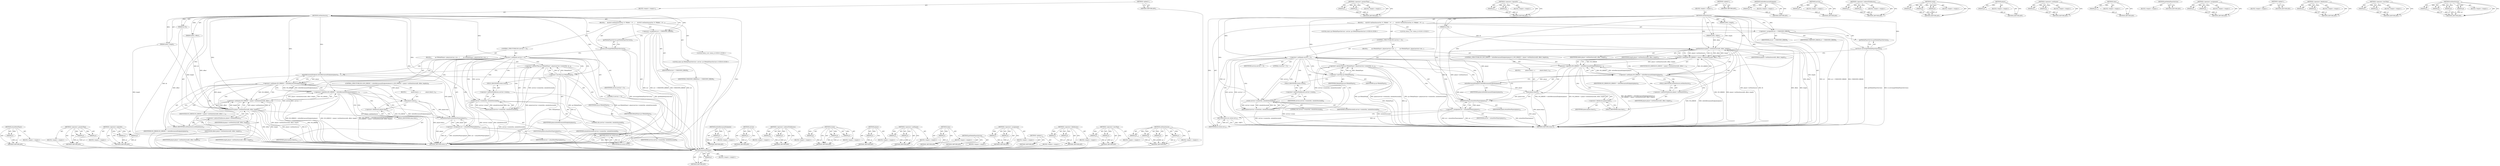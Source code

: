 digraph "setDataSource" {
vulnerable_152 [label=<(METHOD,attachNewPlayer)>];
vulnerable_153 [label=<(PARAM,p1)>];
vulnerable_154 [label=<(BLOCK,&lt;empty&gt;,&lt;empty&gt;)>];
vulnerable_155 [label=<(METHOD_RETURN,ANY)>];
vulnerable_102 [label=<(METHOD,&lt;operator&gt;.greaterThan)>];
vulnerable_103 [label=<(PARAM,p1)>];
vulnerable_104 [label=<(PARAM,p2)>];
vulnerable_105 [label=<(BLOCK,&lt;empty&gt;,&lt;empty&gt;)>];
vulnerable_106 [label=<(METHOD_RETURN,ANY)>];
vulnerable_127 [label=<(METHOD,&lt;operator&gt;.logicalOr)>];
vulnerable_128 [label=<(PARAM,p1)>];
vulnerable_129 [label=<(PARAM,p2)>];
vulnerable_130 [label=<(BLOCK,&lt;empty&gt;,&lt;empty&gt;)>];
vulnerable_131 [label=<(METHOD_RETURN,ANY)>];
vulnerable_6 [label=<(METHOD,&lt;global&gt;)<SUB>1</SUB>>];
vulnerable_7 [label=<(BLOCK,&lt;empty&gt;,&lt;empty&gt;)<SUB>1</SUB>>];
vulnerable_8 [label=<(METHOD,setDataSource)<SUB>1</SUB>>];
vulnerable_9 [label=<(PARAM,int fd)<SUB>1</SUB>>];
vulnerable_10 [label=<(PARAM,int64_t offset)<SUB>1</SUB>>];
vulnerable_11 [label=<(PARAM,int64_t length)<SUB>1</SUB>>];
vulnerable_12 [label=<(BLOCK,{
     ALOGV(&quot;setDataSource(%d, %&quot; PRId64 &quot;, %&quot;...,{
     ALOGV(&quot;setDataSource(%d, %&quot; PRId64 &quot;, %&quot;...)<SUB>3</SUB>>];
vulnerable_13 [label="<(LOCAL,status_t err: status_t)<SUB>5</SUB>>"];
vulnerable_14 [label=<(&lt;operator&gt;.assignment,err = UNKNOWN_ERROR)<SUB>5</SUB>>];
vulnerable_15 [label=<(IDENTIFIER,err,err = UNKNOWN_ERROR)<SUB>5</SUB>>];
vulnerable_16 [label=<(IDENTIFIER,UNKNOWN_ERROR,err = UNKNOWN_ERROR)<SUB>5</SUB>>];
vulnerable_17 [label="<(LOCAL,const sp&lt;IMediaPlayerService&gt; service: sp&lt;IMediaPlayerService&gt;)<SUB>6</SUB>>"];
vulnerable_18 [label=<(service,&amp; service(getMediaPlayerService()))<SUB>6</SUB>>];
vulnerable_19 [label=<(getMediaPlayerService,getMediaPlayerService())<SUB>6</SUB>>];
vulnerable_20 [label=<(CONTROL_STRUCTURE,IF,if (service != 0))<SUB>7</SUB>>];
vulnerable_21 [label=<(&lt;operator&gt;.notEquals,service != 0)<SUB>7</SUB>>];
vulnerable_22 [label=<(IDENTIFIER,service,service != 0)<SUB>7</SUB>>];
vulnerable_23 [label=<(LITERAL,0,service != 0)<SUB>7</SUB>>];
vulnerable_24 [label=<(BLOCK,{
         sp&lt;IMediaPlayer&gt; player(service-&gt;cre...,{
         sp&lt;IMediaPlayer&gt; player(service-&gt;cre...)<SUB>7</SUB>>];
vulnerable_25 [label=<(&lt;operator&gt;.greaterThan,sp&lt;IMediaPlayer&gt; player(service-&gt;create(this, m...)<SUB>8</SUB>>];
vulnerable_26 [label=<(&lt;operator&gt;.lessThan,sp&lt;IMediaPlayer)<SUB>8</SUB>>];
vulnerable_27 [label=<(IDENTIFIER,sp,sp&lt;IMediaPlayer)<SUB>8</SUB>>];
vulnerable_28 [label=<(IDENTIFIER,IMediaPlayer,sp&lt;IMediaPlayer)<SUB>8</SUB>>];
vulnerable_29 [label=<(player,player(service-&gt;create(this, mAudioSessionId)))<SUB>8</SUB>>];
vulnerable_30 [label=<(create,service-&gt;create(this, mAudioSessionId))<SUB>8</SUB>>];
vulnerable_31 [label=<(&lt;operator&gt;.indirectFieldAccess,service-&gt;create)<SUB>8</SUB>>];
vulnerable_32 [label=<(IDENTIFIER,service,service-&gt;create(this, mAudioSessionId))<SUB>8</SUB>>];
vulnerable_33 [label=<(FIELD_IDENTIFIER,create,create)<SUB>8</SUB>>];
vulnerable_34 [label=<(LITERAL,this,service-&gt;create(this, mAudioSessionId))<SUB>8</SUB>>];
vulnerable_35 [label=<(IDENTIFIER,mAudioSessionId,service-&gt;create(this, mAudioSessionId))<SUB>8</SUB>>];
vulnerable_36 [label=<(CONTROL_STRUCTURE,IF,if ((NO_ERROR != doSetRetransmitEndpoint(player)) ||
 (NO_ERROR != player-&gt;setDataSource(fd, offset, length))))<SUB>9</SUB>>];
vulnerable_37 [label=<(&lt;operator&gt;.logicalOr,(NO_ERROR != doSetRetransmitEndpoint(player)) |...)<SUB>9</SUB>>];
vulnerable_38 [label=<(&lt;operator&gt;.notEquals,NO_ERROR != doSetRetransmitEndpoint(player))<SUB>9</SUB>>];
vulnerable_39 [label=<(IDENTIFIER,NO_ERROR,NO_ERROR != doSetRetransmitEndpoint(player))<SUB>9</SUB>>];
vulnerable_40 [label=<(doSetRetransmitEndpoint,doSetRetransmitEndpoint(player))<SUB>9</SUB>>];
vulnerable_41 [label=<(IDENTIFIER,player,doSetRetransmitEndpoint(player))<SUB>9</SUB>>];
vulnerable_42 [label=<(&lt;operator&gt;.notEquals,NO_ERROR != player-&gt;setDataSource(fd, offset, l...)<SUB>10</SUB>>];
vulnerable_43 [label=<(IDENTIFIER,NO_ERROR,NO_ERROR != player-&gt;setDataSource(fd, offset, l...)<SUB>10</SUB>>];
vulnerable_44 [label=<(setDataSource,player-&gt;setDataSource(fd, offset, length))<SUB>10</SUB>>];
vulnerable_45 [label=<(&lt;operator&gt;.indirectFieldAccess,player-&gt;setDataSource)<SUB>10</SUB>>];
vulnerable_46 [label=<(IDENTIFIER,player,player-&gt;setDataSource(fd, offset, length))<SUB>10</SUB>>];
vulnerable_47 [label=<(FIELD_IDENTIFIER,setDataSource,setDataSource)<SUB>10</SUB>>];
vulnerable_48 [label=<(IDENTIFIER,fd,player-&gt;setDataSource(fd, offset, length))<SUB>10</SUB>>];
vulnerable_49 [label=<(IDENTIFIER,offset,player-&gt;setDataSource(fd, offset, length))<SUB>10</SUB>>];
vulnerable_50 [label=<(IDENTIFIER,length,player-&gt;setDataSource(fd, offset, length))<SUB>10</SUB>>];
vulnerable_51 [label=<(BLOCK,{
            player.clear();
 },{
            player.clear();
 })<SUB>10</SUB>>];
vulnerable_52 [label=<(clear,player.clear())<SUB>11</SUB>>];
vulnerable_53 [label=<(&lt;operator&gt;.fieldAccess,player.clear)<SUB>11</SUB>>];
vulnerable_54 [label=<(IDENTIFIER,player,player.clear())<SUB>11</SUB>>];
vulnerable_55 [label=<(FIELD_IDENTIFIER,clear,clear)<SUB>11</SUB>>];
vulnerable_56 [label=<(&lt;operator&gt;.assignment,err = attachNewPlayer(player))<SUB>13</SUB>>];
vulnerable_57 [label=<(IDENTIFIER,err,err = attachNewPlayer(player))<SUB>13</SUB>>];
vulnerable_58 [label=<(attachNewPlayer,attachNewPlayer(player))<SUB>13</SUB>>];
vulnerable_59 [label=<(IDENTIFIER,player,attachNewPlayer(player))<SUB>13</SUB>>];
vulnerable_60 [label=<(RETURN,return err;,return err;)<SUB>15</SUB>>];
vulnerable_61 [label=<(IDENTIFIER,err,return err;)<SUB>15</SUB>>];
vulnerable_62 [label=<(METHOD_RETURN,status_t)<SUB>1</SUB>>];
vulnerable_64 [label=<(METHOD_RETURN,ANY)<SUB>1</SUB>>];
vulnerable_132 [label=<(METHOD,doSetRetransmitEndpoint)>];
vulnerable_133 [label=<(PARAM,p1)>];
vulnerable_134 [label=<(BLOCK,&lt;empty&gt;,&lt;empty&gt;)>];
vulnerable_135 [label=<(METHOD_RETURN,ANY)>];
vulnerable_90 [label=<(METHOD,service)>];
vulnerable_91 [label=<(PARAM,p1)>];
vulnerable_92 [label=<(BLOCK,&lt;empty&gt;,&lt;empty&gt;)>];
vulnerable_93 [label=<(METHOD_RETURN,ANY)>];
vulnerable_122 [label=<(METHOD,&lt;operator&gt;.indirectFieldAccess)>];
vulnerable_123 [label=<(PARAM,p1)>];
vulnerable_124 [label=<(PARAM,p2)>];
vulnerable_125 [label=<(BLOCK,&lt;empty&gt;,&lt;empty&gt;)>];
vulnerable_126 [label=<(METHOD_RETURN,ANY)>];
vulnerable_116 [label=<(METHOD,create)>];
vulnerable_117 [label=<(PARAM,p1)>];
vulnerable_118 [label=<(PARAM,p2)>];
vulnerable_119 [label=<(PARAM,p3)>];
vulnerable_120 [label=<(BLOCK,&lt;empty&gt;,&lt;empty&gt;)>];
vulnerable_121 [label=<(METHOD_RETURN,ANY)>];
vulnerable_112 [label=<(METHOD,player)>];
vulnerable_113 [label=<(PARAM,p1)>];
vulnerable_114 [label=<(BLOCK,&lt;empty&gt;,&lt;empty&gt;)>];
vulnerable_115 [label=<(METHOD_RETURN,ANY)>];
vulnerable_97 [label=<(METHOD,&lt;operator&gt;.notEquals)>];
vulnerable_98 [label=<(PARAM,p1)>];
vulnerable_99 [label=<(PARAM,p2)>];
vulnerable_100 [label=<(BLOCK,&lt;empty&gt;,&lt;empty&gt;)>];
vulnerable_101 [label=<(METHOD_RETURN,ANY)>];
vulnerable_143 [label=<(METHOD,clear)>];
vulnerable_144 [label=<(PARAM,p1)>];
vulnerable_145 [label=<(BLOCK,&lt;empty&gt;,&lt;empty&gt;)>];
vulnerable_146 [label=<(METHOD_RETURN,ANY)>];
vulnerable_94 [label=<(METHOD,getMediaPlayerService)>];
vulnerable_95 [label=<(BLOCK,&lt;empty&gt;,&lt;empty&gt;)>];
vulnerable_96 [label=<(METHOD_RETURN,ANY)>];
vulnerable_85 [label=<(METHOD,&lt;operator&gt;.assignment)>];
vulnerable_86 [label=<(PARAM,p1)>];
vulnerable_87 [label=<(PARAM,p2)>];
vulnerable_88 [label=<(BLOCK,&lt;empty&gt;,&lt;empty&gt;)>];
vulnerable_89 [label=<(METHOD_RETURN,ANY)>];
vulnerable_79 [label=<(METHOD,&lt;global&gt;)<SUB>1</SUB>>];
vulnerable_80 [label=<(BLOCK,&lt;empty&gt;,&lt;empty&gt;)>];
vulnerable_81 [label=<(METHOD_RETURN,ANY)>];
vulnerable_147 [label=<(METHOD,&lt;operator&gt;.fieldAccess)>];
vulnerable_148 [label=<(PARAM,p1)>];
vulnerable_149 [label=<(PARAM,p2)>];
vulnerable_150 [label=<(BLOCK,&lt;empty&gt;,&lt;empty&gt;)>];
vulnerable_151 [label=<(METHOD_RETURN,ANY)>];
vulnerable_107 [label=<(METHOD,&lt;operator&gt;.lessThan)>];
vulnerable_108 [label=<(PARAM,p1)>];
vulnerable_109 [label=<(PARAM,p2)>];
vulnerable_110 [label=<(BLOCK,&lt;empty&gt;,&lt;empty&gt;)>];
vulnerable_111 [label=<(METHOD_RETURN,ANY)>];
vulnerable_136 [label=<(METHOD,setDataSource)>];
vulnerable_137 [label=<(PARAM,p1)>];
vulnerable_138 [label=<(PARAM,p2)>];
vulnerable_139 [label=<(PARAM,p3)>];
vulnerable_140 [label=<(PARAM,p4)>];
vulnerable_141 [label=<(BLOCK,&lt;empty&gt;,&lt;empty&gt;)>];
vulnerable_142 [label=<(METHOD_RETURN,ANY)>];
fixed_152 [label=<(METHOD,attachNewPlayer)>];
fixed_153 [label=<(PARAM,p1)>];
fixed_154 [label=<(BLOCK,&lt;empty&gt;,&lt;empty&gt;)>];
fixed_155 [label=<(METHOD_RETURN,ANY)>];
fixed_102 [label=<(METHOD,&lt;operator&gt;.greaterThan)>];
fixed_103 [label=<(PARAM,p1)>];
fixed_104 [label=<(PARAM,p2)>];
fixed_105 [label=<(BLOCK,&lt;empty&gt;,&lt;empty&gt;)>];
fixed_106 [label=<(METHOD_RETURN,ANY)>];
fixed_127 [label=<(METHOD,&lt;operator&gt;.logicalOr)>];
fixed_128 [label=<(PARAM,p1)>];
fixed_129 [label=<(PARAM,p2)>];
fixed_130 [label=<(BLOCK,&lt;empty&gt;,&lt;empty&gt;)>];
fixed_131 [label=<(METHOD_RETURN,ANY)>];
fixed_6 [label=<(METHOD,&lt;global&gt;)<SUB>1</SUB>>];
fixed_7 [label=<(BLOCK,&lt;empty&gt;,&lt;empty&gt;)<SUB>1</SUB>>];
fixed_8 [label=<(METHOD,setDataSource)<SUB>1</SUB>>];
fixed_9 [label=<(PARAM,int fd)<SUB>1</SUB>>];
fixed_10 [label=<(PARAM,int64_t offset)<SUB>1</SUB>>];
fixed_11 [label=<(PARAM,int64_t length)<SUB>1</SUB>>];
fixed_12 [label=<(BLOCK,{
     ALOGV(&quot;setDataSource(%d, %&quot; PRId64 &quot;, %&quot;...,{
     ALOGV(&quot;setDataSource(%d, %&quot; PRId64 &quot;, %&quot;...)<SUB>3</SUB>>];
fixed_13 [label="<(LOCAL,status_t err: status_t)<SUB>5</SUB>>"];
fixed_14 [label=<(&lt;operator&gt;.assignment,err = UNKNOWN_ERROR)<SUB>5</SUB>>];
fixed_15 [label=<(IDENTIFIER,err,err = UNKNOWN_ERROR)<SUB>5</SUB>>];
fixed_16 [label=<(IDENTIFIER,UNKNOWN_ERROR,err = UNKNOWN_ERROR)<SUB>5</SUB>>];
fixed_17 [label="<(LOCAL,const sp&lt;IMediaPlayerService&gt; service: sp&lt;IMediaPlayerService&gt;)<SUB>6</SUB>>"];
fixed_18 [label=<(service,service(getMediaPlayerService()))<SUB>6</SUB>>];
fixed_19 [label=<(getMediaPlayerService,getMediaPlayerService())<SUB>6</SUB>>];
fixed_20 [label=<(CONTROL_STRUCTURE,IF,if (service != 0))<SUB>7</SUB>>];
fixed_21 [label=<(&lt;operator&gt;.notEquals,service != 0)<SUB>7</SUB>>];
fixed_22 [label=<(IDENTIFIER,service,service != 0)<SUB>7</SUB>>];
fixed_23 [label=<(LITERAL,0,service != 0)<SUB>7</SUB>>];
fixed_24 [label=<(BLOCK,{
         sp&lt;IMediaPlayer&gt; player(service-&gt;cre...,{
         sp&lt;IMediaPlayer&gt; player(service-&gt;cre...)<SUB>7</SUB>>];
fixed_25 [label=<(&lt;operator&gt;.greaterThan,sp&lt;IMediaPlayer&gt; player(service-&gt;create(this, m...)<SUB>8</SUB>>];
fixed_26 [label=<(&lt;operator&gt;.lessThan,sp&lt;IMediaPlayer)<SUB>8</SUB>>];
fixed_27 [label=<(IDENTIFIER,sp,sp&lt;IMediaPlayer)<SUB>8</SUB>>];
fixed_28 [label=<(IDENTIFIER,IMediaPlayer,sp&lt;IMediaPlayer)<SUB>8</SUB>>];
fixed_29 [label=<(player,player(service-&gt;create(this, mAudioSessionId)))<SUB>8</SUB>>];
fixed_30 [label=<(create,service-&gt;create(this, mAudioSessionId))<SUB>8</SUB>>];
fixed_31 [label=<(&lt;operator&gt;.indirectFieldAccess,service-&gt;create)<SUB>8</SUB>>];
fixed_32 [label=<(IDENTIFIER,service,service-&gt;create(this, mAudioSessionId))<SUB>8</SUB>>];
fixed_33 [label=<(FIELD_IDENTIFIER,create,create)<SUB>8</SUB>>];
fixed_34 [label=<(LITERAL,this,service-&gt;create(this, mAudioSessionId))<SUB>8</SUB>>];
fixed_35 [label=<(IDENTIFIER,mAudioSessionId,service-&gt;create(this, mAudioSessionId))<SUB>8</SUB>>];
fixed_36 [label=<(CONTROL_STRUCTURE,IF,if ((NO_ERROR != doSetRetransmitEndpoint(player)) ||
 (NO_ERROR != player-&gt;setDataSource(fd, offset, length))))<SUB>9</SUB>>];
fixed_37 [label=<(&lt;operator&gt;.logicalOr,(NO_ERROR != doSetRetransmitEndpoint(player)) |...)<SUB>9</SUB>>];
fixed_38 [label=<(&lt;operator&gt;.notEquals,NO_ERROR != doSetRetransmitEndpoint(player))<SUB>9</SUB>>];
fixed_39 [label=<(IDENTIFIER,NO_ERROR,NO_ERROR != doSetRetransmitEndpoint(player))<SUB>9</SUB>>];
fixed_40 [label=<(doSetRetransmitEndpoint,doSetRetransmitEndpoint(player))<SUB>9</SUB>>];
fixed_41 [label=<(IDENTIFIER,player,doSetRetransmitEndpoint(player))<SUB>9</SUB>>];
fixed_42 [label=<(&lt;operator&gt;.notEquals,NO_ERROR != player-&gt;setDataSource(fd, offset, l...)<SUB>10</SUB>>];
fixed_43 [label=<(IDENTIFIER,NO_ERROR,NO_ERROR != player-&gt;setDataSource(fd, offset, l...)<SUB>10</SUB>>];
fixed_44 [label=<(setDataSource,player-&gt;setDataSource(fd, offset, length))<SUB>10</SUB>>];
fixed_45 [label=<(&lt;operator&gt;.indirectFieldAccess,player-&gt;setDataSource)<SUB>10</SUB>>];
fixed_46 [label=<(IDENTIFIER,player,player-&gt;setDataSource(fd, offset, length))<SUB>10</SUB>>];
fixed_47 [label=<(FIELD_IDENTIFIER,setDataSource,setDataSource)<SUB>10</SUB>>];
fixed_48 [label=<(IDENTIFIER,fd,player-&gt;setDataSource(fd, offset, length))<SUB>10</SUB>>];
fixed_49 [label=<(IDENTIFIER,offset,player-&gt;setDataSource(fd, offset, length))<SUB>10</SUB>>];
fixed_50 [label=<(IDENTIFIER,length,player-&gt;setDataSource(fd, offset, length))<SUB>10</SUB>>];
fixed_51 [label=<(BLOCK,{
            player.clear();
 },{
            player.clear();
 })<SUB>10</SUB>>];
fixed_52 [label=<(clear,player.clear())<SUB>11</SUB>>];
fixed_53 [label=<(&lt;operator&gt;.fieldAccess,player.clear)<SUB>11</SUB>>];
fixed_54 [label=<(IDENTIFIER,player,player.clear())<SUB>11</SUB>>];
fixed_55 [label=<(FIELD_IDENTIFIER,clear,clear)<SUB>11</SUB>>];
fixed_56 [label=<(&lt;operator&gt;.assignment,err = attachNewPlayer(player))<SUB>13</SUB>>];
fixed_57 [label=<(IDENTIFIER,err,err = attachNewPlayer(player))<SUB>13</SUB>>];
fixed_58 [label=<(attachNewPlayer,attachNewPlayer(player))<SUB>13</SUB>>];
fixed_59 [label=<(IDENTIFIER,player,attachNewPlayer(player))<SUB>13</SUB>>];
fixed_60 [label=<(RETURN,return err;,return err;)<SUB>15</SUB>>];
fixed_61 [label=<(IDENTIFIER,err,return err;)<SUB>15</SUB>>];
fixed_62 [label=<(METHOD_RETURN,status_t)<SUB>1</SUB>>];
fixed_64 [label=<(METHOD_RETURN,ANY)<SUB>1</SUB>>];
fixed_132 [label=<(METHOD,doSetRetransmitEndpoint)>];
fixed_133 [label=<(PARAM,p1)>];
fixed_134 [label=<(BLOCK,&lt;empty&gt;,&lt;empty&gt;)>];
fixed_135 [label=<(METHOD_RETURN,ANY)>];
fixed_90 [label=<(METHOD,service)>];
fixed_91 [label=<(PARAM,p1)>];
fixed_92 [label=<(BLOCK,&lt;empty&gt;,&lt;empty&gt;)>];
fixed_93 [label=<(METHOD_RETURN,ANY)>];
fixed_122 [label=<(METHOD,&lt;operator&gt;.indirectFieldAccess)>];
fixed_123 [label=<(PARAM,p1)>];
fixed_124 [label=<(PARAM,p2)>];
fixed_125 [label=<(BLOCK,&lt;empty&gt;,&lt;empty&gt;)>];
fixed_126 [label=<(METHOD_RETURN,ANY)>];
fixed_116 [label=<(METHOD,create)>];
fixed_117 [label=<(PARAM,p1)>];
fixed_118 [label=<(PARAM,p2)>];
fixed_119 [label=<(PARAM,p3)>];
fixed_120 [label=<(BLOCK,&lt;empty&gt;,&lt;empty&gt;)>];
fixed_121 [label=<(METHOD_RETURN,ANY)>];
fixed_112 [label=<(METHOD,player)>];
fixed_113 [label=<(PARAM,p1)>];
fixed_114 [label=<(BLOCK,&lt;empty&gt;,&lt;empty&gt;)>];
fixed_115 [label=<(METHOD_RETURN,ANY)>];
fixed_97 [label=<(METHOD,&lt;operator&gt;.notEquals)>];
fixed_98 [label=<(PARAM,p1)>];
fixed_99 [label=<(PARAM,p2)>];
fixed_100 [label=<(BLOCK,&lt;empty&gt;,&lt;empty&gt;)>];
fixed_101 [label=<(METHOD_RETURN,ANY)>];
fixed_143 [label=<(METHOD,clear)>];
fixed_144 [label=<(PARAM,p1)>];
fixed_145 [label=<(BLOCK,&lt;empty&gt;,&lt;empty&gt;)>];
fixed_146 [label=<(METHOD_RETURN,ANY)>];
fixed_94 [label=<(METHOD,getMediaPlayerService)>];
fixed_95 [label=<(BLOCK,&lt;empty&gt;,&lt;empty&gt;)>];
fixed_96 [label=<(METHOD_RETURN,ANY)>];
fixed_85 [label=<(METHOD,&lt;operator&gt;.assignment)>];
fixed_86 [label=<(PARAM,p1)>];
fixed_87 [label=<(PARAM,p2)>];
fixed_88 [label=<(BLOCK,&lt;empty&gt;,&lt;empty&gt;)>];
fixed_89 [label=<(METHOD_RETURN,ANY)>];
fixed_79 [label=<(METHOD,&lt;global&gt;)<SUB>1</SUB>>];
fixed_80 [label=<(BLOCK,&lt;empty&gt;,&lt;empty&gt;)>];
fixed_81 [label=<(METHOD_RETURN,ANY)>];
fixed_147 [label=<(METHOD,&lt;operator&gt;.fieldAccess)>];
fixed_148 [label=<(PARAM,p1)>];
fixed_149 [label=<(PARAM,p2)>];
fixed_150 [label=<(BLOCK,&lt;empty&gt;,&lt;empty&gt;)>];
fixed_151 [label=<(METHOD_RETURN,ANY)>];
fixed_107 [label=<(METHOD,&lt;operator&gt;.lessThan)>];
fixed_108 [label=<(PARAM,p1)>];
fixed_109 [label=<(PARAM,p2)>];
fixed_110 [label=<(BLOCK,&lt;empty&gt;,&lt;empty&gt;)>];
fixed_111 [label=<(METHOD_RETURN,ANY)>];
fixed_136 [label=<(METHOD,setDataSource)>];
fixed_137 [label=<(PARAM,p1)>];
fixed_138 [label=<(PARAM,p2)>];
fixed_139 [label=<(PARAM,p3)>];
fixed_140 [label=<(PARAM,p4)>];
fixed_141 [label=<(BLOCK,&lt;empty&gt;,&lt;empty&gt;)>];
fixed_142 [label=<(METHOD_RETURN,ANY)>];
vulnerable_152 -> vulnerable_153  [key=0, label="AST: "];
vulnerable_152 -> vulnerable_153  [key=1, label="DDG: "];
vulnerable_152 -> vulnerable_154  [key=0, label="AST: "];
vulnerable_152 -> vulnerable_155  [key=0, label="AST: "];
vulnerable_152 -> vulnerable_155  [key=1, label="CFG: "];
vulnerable_153 -> vulnerable_155  [key=0, label="DDG: p1"];
vulnerable_102 -> vulnerable_103  [key=0, label="AST: "];
vulnerable_102 -> vulnerable_103  [key=1, label="DDG: "];
vulnerable_102 -> vulnerable_105  [key=0, label="AST: "];
vulnerable_102 -> vulnerable_104  [key=0, label="AST: "];
vulnerable_102 -> vulnerable_104  [key=1, label="DDG: "];
vulnerable_102 -> vulnerable_106  [key=0, label="AST: "];
vulnerable_102 -> vulnerable_106  [key=1, label="CFG: "];
vulnerable_103 -> vulnerable_106  [key=0, label="DDG: p1"];
vulnerable_104 -> vulnerable_106  [key=0, label="DDG: p2"];
vulnerable_127 -> vulnerable_128  [key=0, label="AST: "];
vulnerable_127 -> vulnerable_128  [key=1, label="DDG: "];
vulnerable_127 -> vulnerable_130  [key=0, label="AST: "];
vulnerable_127 -> vulnerable_129  [key=0, label="AST: "];
vulnerable_127 -> vulnerable_129  [key=1, label="DDG: "];
vulnerable_127 -> vulnerable_131  [key=0, label="AST: "];
vulnerable_127 -> vulnerable_131  [key=1, label="CFG: "];
vulnerable_128 -> vulnerable_131  [key=0, label="DDG: p1"];
vulnerable_129 -> vulnerable_131  [key=0, label="DDG: p2"];
vulnerable_6 -> vulnerable_7  [key=0, label="AST: "];
vulnerable_6 -> vulnerable_64  [key=0, label="AST: "];
vulnerable_6 -> vulnerable_64  [key=1, label="CFG: "];
vulnerable_7 -> vulnerable_8  [key=0, label="AST: "];
vulnerable_8 -> vulnerable_9  [key=0, label="AST: "];
vulnerable_8 -> vulnerable_9  [key=1, label="DDG: "];
vulnerable_8 -> vulnerable_10  [key=0, label="AST: "];
vulnerable_8 -> vulnerable_10  [key=1, label="DDG: "];
vulnerable_8 -> vulnerable_11  [key=0, label="AST: "];
vulnerable_8 -> vulnerable_11  [key=1, label="DDG: "];
vulnerable_8 -> vulnerable_12  [key=0, label="AST: "];
vulnerable_8 -> vulnerable_62  [key=0, label="AST: "];
vulnerable_8 -> vulnerable_14  [key=0, label="CFG: "];
vulnerable_8 -> vulnerable_14  [key=1, label="DDG: "];
vulnerable_8 -> vulnerable_18  [key=0, label="DDG: "];
vulnerable_8 -> vulnerable_61  [key=0, label="DDG: "];
vulnerable_8 -> vulnerable_21  [key=0, label="DDG: "];
vulnerable_8 -> vulnerable_26  [key=0, label="DDG: "];
vulnerable_8 -> vulnerable_58  [key=0, label="DDG: "];
vulnerable_8 -> vulnerable_30  [key=0, label="DDG: "];
vulnerable_8 -> vulnerable_38  [key=0, label="DDG: "];
vulnerable_8 -> vulnerable_42  [key=0, label="DDG: "];
vulnerable_8 -> vulnerable_40  [key=0, label="DDG: "];
vulnerable_8 -> vulnerable_44  [key=0, label="DDG: "];
vulnerable_9 -> vulnerable_62  [key=0, label="DDG: fd"];
vulnerable_9 -> vulnerable_44  [key=0, label="DDG: fd"];
vulnerable_10 -> vulnerable_62  [key=0, label="DDG: offset"];
vulnerable_10 -> vulnerable_44  [key=0, label="DDG: offset"];
vulnerable_11 -> vulnerable_62  [key=0, label="DDG: length"];
vulnerable_11 -> vulnerable_44  [key=0, label="DDG: length"];
vulnerable_12 -> vulnerable_13  [key=0, label="AST: "];
vulnerable_12 -> vulnerable_14  [key=0, label="AST: "];
vulnerable_12 -> vulnerable_17  [key=0, label="AST: "];
vulnerable_12 -> vulnerable_18  [key=0, label="AST: "];
vulnerable_12 -> vulnerable_20  [key=0, label="AST: "];
vulnerable_12 -> vulnerable_60  [key=0, label="AST: "];
vulnerable_14 -> vulnerable_15  [key=0, label="AST: "];
vulnerable_14 -> vulnerable_16  [key=0, label="AST: "];
vulnerable_14 -> vulnerable_19  [key=0, label="CFG: "];
vulnerable_14 -> vulnerable_62  [key=0, label="DDG: err"];
vulnerable_14 -> vulnerable_62  [key=1, label="DDG: err = UNKNOWN_ERROR"];
vulnerable_14 -> vulnerable_62  [key=2, label="DDG: UNKNOWN_ERROR"];
vulnerable_14 -> vulnerable_61  [key=0, label="DDG: err"];
vulnerable_18 -> vulnerable_19  [key=0, label="AST: "];
vulnerable_18 -> vulnerable_21  [key=0, label="CFG: "];
vulnerable_18 -> vulnerable_62  [key=0, label="DDG: getMediaPlayerService()"];
vulnerable_18 -> vulnerable_62  [key=1, label="DDG: &amp; service(getMediaPlayerService())"];
vulnerable_19 -> vulnerable_18  [key=0, label="CFG: "];
vulnerable_20 -> vulnerable_21  [key=0, label="AST: "];
vulnerable_20 -> vulnerable_24  [key=0, label="AST: "];
vulnerable_21 -> vulnerable_22  [key=0, label="AST: "];
vulnerable_21 -> vulnerable_23  [key=0, label="AST: "];
vulnerable_21 -> vulnerable_26  [key=0, label="CFG: "];
vulnerable_21 -> vulnerable_26  [key=1, label="CDG: "];
vulnerable_21 -> vulnerable_60  [key=0, label="CFG: "];
vulnerable_21 -> vulnerable_62  [key=0, label="DDG: service"];
vulnerable_21 -> vulnerable_62  [key=1, label="DDG: service != 0"];
vulnerable_21 -> vulnerable_30  [key=0, label="DDG: service"];
vulnerable_21 -> vulnerable_30  [key=1, label="CDG: "];
vulnerable_21 -> vulnerable_58  [key=0, label="CDG: "];
vulnerable_21 -> vulnerable_33  [key=0, label="CDG: "];
vulnerable_21 -> vulnerable_37  [key=0, label="CDG: "];
vulnerable_21 -> vulnerable_38  [key=0, label="CDG: "];
vulnerable_21 -> vulnerable_25  [key=0, label="CDG: "];
vulnerable_21 -> vulnerable_56  [key=0, label="CDG: "];
vulnerable_21 -> vulnerable_40  [key=0, label="CDG: "];
vulnerable_21 -> vulnerable_29  [key=0, label="CDG: "];
vulnerable_21 -> vulnerable_31  [key=0, label="CDG: "];
vulnerable_24 -> vulnerable_25  [key=0, label="AST: "];
vulnerable_24 -> vulnerable_36  [key=0, label="AST: "];
vulnerable_24 -> vulnerable_56  [key=0, label="AST: "];
vulnerable_25 -> vulnerable_26  [key=0, label="AST: "];
vulnerable_25 -> vulnerable_29  [key=0, label="AST: "];
vulnerable_25 -> vulnerable_40  [key=0, label="CFG: "];
vulnerable_25 -> vulnerable_62  [key=0, label="DDG: sp&lt;IMediaPlayer"];
vulnerable_25 -> vulnerable_62  [key=1, label="DDG: player(service-&gt;create(this, mAudioSessionId))"];
vulnerable_25 -> vulnerable_62  [key=2, label="DDG: sp&lt;IMediaPlayer&gt; player(service-&gt;create(this, mAudioSessionId))"];
vulnerable_26 -> vulnerable_27  [key=0, label="AST: "];
vulnerable_26 -> vulnerable_28  [key=0, label="AST: "];
vulnerable_26 -> vulnerable_33  [key=0, label="CFG: "];
vulnerable_26 -> vulnerable_62  [key=0, label="DDG: IMediaPlayer"];
vulnerable_26 -> vulnerable_62  [key=1, label="DDG: sp"];
vulnerable_26 -> vulnerable_25  [key=0, label="DDG: sp"];
vulnerable_26 -> vulnerable_25  [key=1, label="DDG: IMediaPlayer"];
vulnerable_29 -> vulnerable_30  [key=0, label="AST: "];
vulnerable_29 -> vulnerable_25  [key=0, label="CFG: "];
vulnerable_29 -> vulnerable_25  [key=1, label="DDG: service-&gt;create(this, mAudioSessionId)"];
vulnerable_29 -> vulnerable_62  [key=0, label="DDG: service-&gt;create(this, mAudioSessionId)"];
vulnerable_30 -> vulnerable_31  [key=0, label="AST: "];
vulnerable_30 -> vulnerable_34  [key=0, label="AST: "];
vulnerable_30 -> vulnerable_35  [key=0, label="AST: "];
vulnerable_30 -> vulnerable_29  [key=0, label="CFG: "];
vulnerable_30 -> vulnerable_29  [key=1, label="DDG: service-&gt;create"];
vulnerable_30 -> vulnerable_29  [key=2, label="DDG: this"];
vulnerable_30 -> vulnerable_29  [key=3, label="DDG: mAudioSessionId"];
vulnerable_30 -> vulnerable_62  [key=0, label="DDG: service-&gt;create"];
vulnerable_30 -> vulnerable_62  [key=1, label="DDG: mAudioSessionId"];
vulnerable_31 -> vulnerable_32  [key=0, label="AST: "];
vulnerable_31 -> vulnerable_33  [key=0, label="AST: "];
vulnerable_31 -> vulnerable_30  [key=0, label="CFG: "];
vulnerable_33 -> vulnerable_31  [key=0, label="CFG: "];
vulnerable_36 -> vulnerable_37  [key=0, label="AST: "];
vulnerable_36 -> vulnerable_51  [key=0, label="AST: "];
vulnerable_37 -> vulnerable_38  [key=0, label="AST: "];
vulnerable_37 -> vulnerable_42  [key=0, label="AST: "];
vulnerable_37 -> vulnerable_55  [key=0, label="CFG: "];
vulnerable_37 -> vulnerable_55  [key=1, label="CDG: "];
vulnerable_37 -> vulnerable_58  [key=0, label="CFG: "];
vulnerable_37 -> vulnerable_62  [key=0, label="DDG: NO_ERROR != doSetRetransmitEndpoint(player)"];
vulnerable_37 -> vulnerable_62  [key=1, label="DDG: NO_ERROR != player-&gt;setDataSource(fd, offset, length)"];
vulnerable_37 -> vulnerable_62  [key=2, label="DDG: (NO_ERROR != doSetRetransmitEndpoint(player)) ||
 (NO_ERROR != player-&gt;setDataSource(fd, offset, length))"];
vulnerable_37 -> vulnerable_52  [key=0, label="CDG: "];
vulnerable_37 -> vulnerable_53  [key=0, label="CDG: "];
vulnerable_38 -> vulnerable_39  [key=0, label="AST: "];
vulnerable_38 -> vulnerable_40  [key=0, label="AST: "];
vulnerable_38 -> vulnerable_37  [key=0, label="CFG: "];
vulnerable_38 -> vulnerable_37  [key=1, label="DDG: NO_ERROR"];
vulnerable_38 -> vulnerable_37  [key=2, label="DDG: doSetRetransmitEndpoint(player)"];
vulnerable_38 -> vulnerable_47  [key=0, label="CFG: "];
vulnerable_38 -> vulnerable_47  [key=1, label="CDG: "];
vulnerable_38 -> vulnerable_62  [key=0, label="DDG: NO_ERROR"];
vulnerable_38 -> vulnerable_62  [key=1, label="DDG: doSetRetransmitEndpoint(player)"];
vulnerable_38 -> vulnerable_42  [key=0, label="DDG: NO_ERROR"];
vulnerable_38 -> vulnerable_42  [key=1, label="CDG: "];
vulnerable_38 -> vulnerable_45  [key=0, label="CDG: "];
vulnerable_38 -> vulnerable_44  [key=0, label="CDG: "];
vulnerable_40 -> vulnerable_41  [key=0, label="AST: "];
vulnerable_40 -> vulnerable_38  [key=0, label="CFG: "];
vulnerable_40 -> vulnerable_38  [key=1, label="DDG: player"];
vulnerable_40 -> vulnerable_58  [key=0, label="DDG: player"];
vulnerable_40 -> vulnerable_52  [key=0, label="DDG: player"];
vulnerable_40 -> vulnerable_44  [key=0, label="DDG: player"];
vulnerable_42 -> vulnerable_43  [key=0, label="AST: "];
vulnerable_42 -> vulnerable_44  [key=0, label="AST: "];
vulnerable_42 -> vulnerable_37  [key=0, label="CFG: "];
vulnerable_42 -> vulnerable_37  [key=1, label="DDG: NO_ERROR"];
vulnerable_42 -> vulnerable_37  [key=2, label="DDG: player-&gt;setDataSource(fd, offset, length)"];
vulnerable_42 -> vulnerable_62  [key=0, label="DDG: NO_ERROR"];
vulnerable_42 -> vulnerable_62  [key=1, label="DDG: player-&gt;setDataSource(fd, offset, length)"];
vulnerable_44 -> vulnerable_45  [key=0, label="AST: "];
vulnerable_44 -> vulnerable_48  [key=0, label="AST: "];
vulnerable_44 -> vulnerable_49  [key=0, label="AST: "];
vulnerable_44 -> vulnerable_50  [key=0, label="AST: "];
vulnerable_44 -> vulnerable_42  [key=0, label="CFG: "];
vulnerable_44 -> vulnerable_42  [key=1, label="DDG: player-&gt;setDataSource"];
vulnerable_44 -> vulnerable_42  [key=2, label="DDG: fd"];
vulnerable_44 -> vulnerable_42  [key=3, label="DDG: offset"];
vulnerable_44 -> vulnerable_42  [key=4, label="DDG: length"];
vulnerable_44 -> vulnerable_62  [key=0, label="DDG: player-&gt;setDataSource"];
vulnerable_44 -> vulnerable_62  [key=1, label="DDG: fd"];
vulnerable_44 -> vulnerable_62  [key=2, label="DDG: offset"];
vulnerable_44 -> vulnerable_62  [key=3, label="DDG: length"];
vulnerable_44 -> vulnerable_58  [key=0, label="DDG: player-&gt;setDataSource"];
vulnerable_45 -> vulnerable_46  [key=0, label="AST: "];
vulnerable_45 -> vulnerable_47  [key=0, label="AST: "];
vulnerable_45 -> vulnerable_44  [key=0, label="CFG: "];
vulnerable_47 -> vulnerable_45  [key=0, label="CFG: "];
vulnerable_51 -> vulnerable_52  [key=0, label="AST: "];
vulnerable_52 -> vulnerable_53  [key=0, label="AST: "];
vulnerable_52 -> vulnerable_58  [key=0, label="CFG: "];
vulnerable_52 -> vulnerable_58  [key=1, label="DDG: player.clear"];
vulnerable_52 -> vulnerable_62  [key=0, label="DDG: player.clear()"];
vulnerable_53 -> vulnerable_54  [key=0, label="AST: "];
vulnerable_53 -> vulnerable_55  [key=0, label="AST: "];
vulnerable_53 -> vulnerable_52  [key=0, label="CFG: "];
vulnerable_55 -> vulnerable_53  [key=0, label="CFG: "];
vulnerable_56 -> vulnerable_57  [key=0, label="AST: "];
vulnerable_56 -> vulnerable_58  [key=0, label="AST: "];
vulnerable_56 -> vulnerable_60  [key=0, label="CFG: "];
vulnerable_56 -> vulnerable_62  [key=0, label="DDG: err"];
vulnerable_56 -> vulnerable_62  [key=1, label="DDG: attachNewPlayer(player)"];
vulnerable_56 -> vulnerable_62  [key=2, label="DDG: err = attachNewPlayer(player)"];
vulnerable_56 -> vulnerable_61  [key=0, label="DDG: err"];
vulnerable_58 -> vulnerable_59  [key=0, label="AST: "];
vulnerable_58 -> vulnerable_56  [key=0, label="CFG: "];
vulnerable_58 -> vulnerable_56  [key=1, label="DDG: player"];
vulnerable_58 -> vulnerable_62  [key=0, label="DDG: player"];
vulnerable_60 -> vulnerable_61  [key=0, label="AST: "];
vulnerable_60 -> vulnerable_62  [key=0, label="CFG: "];
vulnerable_60 -> vulnerable_62  [key=1, label="DDG: &lt;RET&gt;"];
vulnerable_61 -> vulnerable_60  [key=0, label="DDG: err"];
vulnerable_132 -> vulnerable_133  [key=0, label="AST: "];
vulnerable_132 -> vulnerable_133  [key=1, label="DDG: "];
vulnerable_132 -> vulnerable_134  [key=0, label="AST: "];
vulnerable_132 -> vulnerable_135  [key=0, label="AST: "];
vulnerable_132 -> vulnerable_135  [key=1, label="CFG: "];
vulnerable_133 -> vulnerable_135  [key=0, label="DDG: p1"];
vulnerable_90 -> vulnerable_91  [key=0, label="AST: "];
vulnerable_90 -> vulnerable_91  [key=1, label="DDG: "];
vulnerable_90 -> vulnerable_92  [key=0, label="AST: "];
vulnerable_90 -> vulnerable_93  [key=0, label="AST: "];
vulnerable_90 -> vulnerable_93  [key=1, label="CFG: "];
vulnerable_91 -> vulnerable_93  [key=0, label="DDG: p1"];
vulnerable_122 -> vulnerable_123  [key=0, label="AST: "];
vulnerable_122 -> vulnerable_123  [key=1, label="DDG: "];
vulnerable_122 -> vulnerable_125  [key=0, label="AST: "];
vulnerable_122 -> vulnerable_124  [key=0, label="AST: "];
vulnerable_122 -> vulnerable_124  [key=1, label="DDG: "];
vulnerable_122 -> vulnerable_126  [key=0, label="AST: "];
vulnerable_122 -> vulnerable_126  [key=1, label="CFG: "];
vulnerable_123 -> vulnerable_126  [key=0, label="DDG: p1"];
vulnerable_124 -> vulnerable_126  [key=0, label="DDG: p2"];
vulnerable_116 -> vulnerable_117  [key=0, label="AST: "];
vulnerable_116 -> vulnerable_117  [key=1, label="DDG: "];
vulnerable_116 -> vulnerable_120  [key=0, label="AST: "];
vulnerable_116 -> vulnerable_118  [key=0, label="AST: "];
vulnerable_116 -> vulnerable_118  [key=1, label="DDG: "];
vulnerable_116 -> vulnerable_121  [key=0, label="AST: "];
vulnerable_116 -> vulnerable_121  [key=1, label="CFG: "];
vulnerable_116 -> vulnerable_119  [key=0, label="AST: "];
vulnerable_116 -> vulnerable_119  [key=1, label="DDG: "];
vulnerable_117 -> vulnerable_121  [key=0, label="DDG: p1"];
vulnerable_118 -> vulnerable_121  [key=0, label="DDG: p2"];
vulnerable_119 -> vulnerable_121  [key=0, label="DDG: p3"];
vulnerable_112 -> vulnerable_113  [key=0, label="AST: "];
vulnerable_112 -> vulnerable_113  [key=1, label="DDG: "];
vulnerable_112 -> vulnerable_114  [key=0, label="AST: "];
vulnerable_112 -> vulnerable_115  [key=0, label="AST: "];
vulnerable_112 -> vulnerable_115  [key=1, label="CFG: "];
vulnerable_113 -> vulnerable_115  [key=0, label="DDG: p1"];
vulnerable_97 -> vulnerable_98  [key=0, label="AST: "];
vulnerable_97 -> vulnerable_98  [key=1, label="DDG: "];
vulnerable_97 -> vulnerable_100  [key=0, label="AST: "];
vulnerable_97 -> vulnerable_99  [key=0, label="AST: "];
vulnerable_97 -> vulnerable_99  [key=1, label="DDG: "];
vulnerable_97 -> vulnerable_101  [key=0, label="AST: "];
vulnerable_97 -> vulnerable_101  [key=1, label="CFG: "];
vulnerable_98 -> vulnerable_101  [key=0, label="DDG: p1"];
vulnerable_99 -> vulnerable_101  [key=0, label="DDG: p2"];
vulnerable_143 -> vulnerable_144  [key=0, label="AST: "];
vulnerable_143 -> vulnerable_144  [key=1, label="DDG: "];
vulnerable_143 -> vulnerable_145  [key=0, label="AST: "];
vulnerable_143 -> vulnerable_146  [key=0, label="AST: "];
vulnerable_143 -> vulnerable_146  [key=1, label="CFG: "];
vulnerable_144 -> vulnerable_146  [key=0, label="DDG: p1"];
vulnerable_94 -> vulnerable_95  [key=0, label="AST: "];
vulnerable_94 -> vulnerable_96  [key=0, label="AST: "];
vulnerable_94 -> vulnerable_96  [key=1, label="CFG: "];
vulnerable_85 -> vulnerable_86  [key=0, label="AST: "];
vulnerable_85 -> vulnerable_86  [key=1, label="DDG: "];
vulnerable_85 -> vulnerable_88  [key=0, label="AST: "];
vulnerable_85 -> vulnerable_87  [key=0, label="AST: "];
vulnerable_85 -> vulnerable_87  [key=1, label="DDG: "];
vulnerable_85 -> vulnerable_89  [key=0, label="AST: "];
vulnerable_85 -> vulnerable_89  [key=1, label="CFG: "];
vulnerable_86 -> vulnerable_89  [key=0, label="DDG: p1"];
vulnerable_87 -> vulnerable_89  [key=0, label="DDG: p2"];
vulnerable_79 -> vulnerable_80  [key=0, label="AST: "];
vulnerable_79 -> vulnerable_81  [key=0, label="AST: "];
vulnerable_79 -> vulnerable_81  [key=1, label="CFG: "];
vulnerable_147 -> vulnerable_148  [key=0, label="AST: "];
vulnerable_147 -> vulnerable_148  [key=1, label="DDG: "];
vulnerable_147 -> vulnerable_150  [key=0, label="AST: "];
vulnerable_147 -> vulnerable_149  [key=0, label="AST: "];
vulnerable_147 -> vulnerable_149  [key=1, label="DDG: "];
vulnerable_147 -> vulnerable_151  [key=0, label="AST: "];
vulnerable_147 -> vulnerable_151  [key=1, label="CFG: "];
vulnerable_148 -> vulnerable_151  [key=0, label="DDG: p1"];
vulnerable_149 -> vulnerable_151  [key=0, label="DDG: p2"];
vulnerable_107 -> vulnerable_108  [key=0, label="AST: "];
vulnerable_107 -> vulnerable_108  [key=1, label="DDG: "];
vulnerable_107 -> vulnerable_110  [key=0, label="AST: "];
vulnerable_107 -> vulnerable_109  [key=0, label="AST: "];
vulnerable_107 -> vulnerable_109  [key=1, label="DDG: "];
vulnerable_107 -> vulnerable_111  [key=0, label="AST: "];
vulnerable_107 -> vulnerable_111  [key=1, label="CFG: "];
vulnerable_108 -> vulnerable_111  [key=0, label="DDG: p1"];
vulnerable_109 -> vulnerable_111  [key=0, label="DDG: p2"];
vulnerable_136 -> vulnerable_137  [key=0, label="AST: "];
vulnerable_136 -> vulnerable_137  [key=1, label="DDG: "];
vulnerable_136 -> vulnerable_141  [key=0, label="AST: "];
vulnerable_136 -> vulnerable_138  [key=0, label="AST: "];
vulnerable_136 -> vulnerable_138  [key=1, label="DDG: "];
vulnerable_136 -> vulnerable_142  [key=0, label="AST: "];
vulnerable_136 -> vulnerable_142  [key=1, label="CFG: "];
vulnerable_136 -> vulnerable_139  [key=0, label="AST: "];
vulnerable_136 -> vulnerable_139  [key=1, label="DDG: "];
vulnerable_136 -> vulnerable_140  [key=0, label="AST: "];
vulnerable_136 -> vulnerable_140  [key=1, label="DDG: "];
vulnerable_137 -> vulnerable_142  [key=0, label="DDG: p1"];
vulnerable_138 -> vulnerable_142  [key=0, label="DDG: p2"];
vulnerable_139 -> vulnerable_142  [key=0, label="DDG: p3"];
vulnerable_140 -> vulnerable_142  [key=0, label="DDG: p4"];
fixed_152 -> fixed_153  [key=0, label="AST: "];
fixed_152 -> fixed_153  [key=1, label="DDG: "];
fixed_152 -> fixed_154  [key=0, label="AST: "];
fixed_152 -> fixed_155  [key=0, label="AST: "];
fixed_152 -> fixed_155  [key=1, label="CFG: "];
fixed_153 -> fixed_155  [key=0, label="DDG: p1"];
fixed_154 -> vulnerable_152  [key=0];
fixed_155 -> vulnerable_152  [key=0];
fixed_102 -> fixed_103  [key=0, label="AST: "];
fixed_102 -> fixed_103  [key=1, label="DDG: "];
fixed_102 -> fixed_105  [key=0, label="AST: "];
fixed_102 -> fixed_104  [key=0, label="AST: "];
fixed_102 -> fixed_104  [key=1, label="DDG: "];
fixed_102 -> fixed_106  [key=0, label="AST: "];
fixed_102 -> fixed_106  [key=1, label="CFG: "];
fixed_103 -> fixed_106  [key=0, label="DDG: p1"];
fixed_104 -> fixed_106  [key=0, label="DDG: p2"];
fixed_105 -> vulnerable_152  [key=0];
fixed_106 -> vulnerable_152  [key=0];
fixed_127 -> fixed_128  [key=0, label="AST: "];
fixed_127 -> fixed_128  [key=1, label="DDG: "];
fixed_127 -> fixed_130  [key=0, label="AST: "];
fixed_127 -> fixed_129  [key=0, label="AST: "];
fixed_127 -> fixed_129  [key=1, label="DDG: "];
fixed_127 -> fixed_131  [key=0, label="AST: "];
fixed_127 -> fixed_131  [key=1, label="CFG: "];
fixed_128 -> fixed_131  [key=0, label="DDG: p1"];
fixed_129 -> fixed_131  [key=0, label="DDG: p2"];
fixed_130 -> vulnerable_152  [key=0];
fixed_131 -> vulnerable_152  [key=0];
fixed_6 -> fixed_7  [key=0, label="AST: "];
fixed_6 -> fixed_64  [key=0, label="AST: "];
fixed_6 -> fixed_64  [key=1, label="CFG: "];
fixed_7 -> fixed_8  [key=0, label="AST: "];
fixed_8 -> fixed_9  [key=0, label="AST: "];
fixed_8 -> fixed_9  [key=1, label="DDG: "];
fixed_8 -> fixed_10  [key=0, label="AST: "];
fixed_8 -> fixed_10  [key=1, label="DDG: "];
fixed_8 -> fixed_11  [key=0, label="AST: "];
fixed_8 -> fixed_11  [key=1, label="DDG: "];
fixed_8 -> fixed_12  [key=0, label="AST: "];
fixed_8 -> fixed_62  [key=0, label="AST: "];
fixed_8 -> fixed_14  [key=0, label="CFG: "];
fixed_8 -> fixed_14  [key=1, label="DDG: "];
fixed_8 -> fixed_18  [key=0, label="DDG: "];
fixed_8 -> fixed_61  [key=0, label="DDG: "];
fixed_8 -> fixed_21  [key=0, label="DDG: "];
fixed_8 -> fixed_26  [key=0, label="DDG: "];
fixed_8 -> fixed_58  [key=0, label="DDG: "];
fixed_8 -> fixed_30  [key=0, label="DDG: "];
fixed_8 -> fixed_38  [key=0, label="DDG: "];
fixed_8 -> fixed_42  [key=0, label="DDG: "];
fixed_8 -> fixed_40  [key=0, label="DDG: "];
fixed_8 -> fixed_44  [key=0, label="DDG: "];
fixed_9 -> fixed_62  [key=0, label="DDG: fd"];
fixed_9 -> fixed_44  [key=0, label="DDG: fd"];
fixed_10 -> fixed_62  [key=0, label="DDG: offset"];
fixed_10 -> fixed_44  [key=0, label="DDG: offset"];
fixed_11 -> fixed_62  [key=0, label="DDG: length"];
fixed_11 -> fixed_44  [key=0, label="DDG: length"];
fixed_12 -> fixed_13  [key=0, label="AST: "];
fixed_12 -> fixed_14  [key=0, label="AST: "];
fixed_12 -> fixed_17  [key=0, label="AST: "];
fixed_12 -> fixed_18  [key=0, label="AST: "];
fixed_12 -> fixed_20  [key=0, label="AST: "];
fixed_12 -> fixed_60  [key=0, label="AST: "];
fixed_13 -> vulnerable_152  [key=0];
fixed_14 -> fixed_15  [key=0, label="AST: "];
fixed_14 -> fixed_16  [key=0, label="AST: "];
fixed_14 -> fixed_19  [key=0, label="CFG: "];
fixed_14 -> fixed_62  [key=0, label="DDG: err"];
fixed_14 -> fixed_62  [key=1, label="DDG: err = UNKNOWN_ERROR"];
fixed_14 -> fixed_62  [key=2, label="DDG: UNKNOWN_ERROR"];
fixed_14 -> fixed_61  [key=0, label="DDG: err"];
fixed_15 -> vulnerable_152  [key=0];
fixed_16 -> vulnerable_152  [key=0];
fixed_17 -> vulnerable_152  [key=0];
fixed_18 -> fixed_19  [key=0, label="AST: "];
fixed_18 -> fixed_21  [key=0, label="CFG: "];
fixed_18 -> fixed_62  [key=0, label="DDG: getMediaPlayerService()"];
fixed_18 -> fixed_62  [key=1, label="DDG: service(getMediaPlayerService())"];
fixed_19 -> fixed_18  [key=0, label="CFG: "];
fixed_20 -> fixed_21  [key=0, label="AST: "];
fixed_20 -> fixed_24  [key=0, label="AST: "];
fixed_21 -> fixed_22  [key=0, label="AST: "];
fixed_21 -> fixed_23  [key=0, label="AST: "];
fixed_21 -> fixed_26  [key=0, label="CFG: "];
fixed_21 -> fixed_26  [key=1, label="CDG: "];
fixed_21 -> fixed_60  [key=0, label="CFG: "];
fixed_21 -> fixed_62  [key=0, label="DDG: service"];
fixed_21 -> fixed_62  [key=1, label="DDG: service != 0"];
fixed_21 -> fixed_30  [key=0, label="DDG: service"];
fixed_21 -> fixed_30  [key=1, label="CDG: "];
fixed_21 -> fixed_58  [key=0, label="CDG: "];
fixed_21 -> fixed_33  [key=0, label="CDG: "];
fixed_21 -> fixed_37  [key=0, label="CDG: "];
fixed_21 -> fixed_38  [key=0, label="CDG: "];
fixed_21 -> fixed_25  [key=0, label="CDG: "];
fixed_21 -> fixed_56  [key=0, label="CDG: "];
fixed_21 -> fixed_40  [key=0, label="CDG: "];
fixed_21 -> fixed_29  [key=0, label="CDG: "];
fixed_21 -> fixed_31  [key=0, label="CDG: "];
fixed_22 -> vulnerable_152  [key=0];
fixed_23 -> vulnerable_152  [key=0];
fixed_24 -> fixed_25  [key=0, label="AST: "];
fixed_24 -> fixed_36  [key=0, label="AST: "];
fixed_24 -> fixed_56  [key=0, label="AST: "];
fixed_25 -> fixed_26  [key=0, label="AST: "];
fixed_25 -> fixed_29  [key=0, label="AST: "];
fixed_25 -> fixed_40  [key=0, label="CFG: "];
fixed_25 -> fixed_62  [key=0, label="DDG: sp&lt;IMediaPlayer"];
fixed_25 -> fixed_62  [key=1, label="DDG: player(service-&gt;create(this, mAudioSessionId))"];
fixed_25 -> fixed_62  [key=2, label="DDG: sp&lt;IMediaPlayer&gt; player(service-&gt;create(this, mAudioSessionId))"];
fixed_26 -> fixed_27  [key=0, label="AST: "];
fixed_26 -> fixed_28  [key=0, label="AST: "];
fixed_26 -> fixed_33  [key=0, label="CFG: "];
fixed_26 -> fixed_62  [key=0, label="DDG: IMediaPlayer"];
fixed_26 -> fixed_62  [key=1, label="DDG: sp"];
fixed_26 -> fixed_25  [key=0, label="DDG: sp"];
fixed_26 -> fixed_25  [key=1, label="DDG: IMediaPlayer"];
fixed_27 -> vulnerable_152  [key=0];
fixed_28 -> vulnerable_152  [key=0];
fixed_29 -> fixed_30  [key=0, label="AST: "];
fixed_29 -> fixed_25  [key=0, label="CFG: "];
fixed_29 -> fixed_25  [key=1, label="DDG: service-&gt;create(this, mAudioSessionId)"];
fixed_29 -> fixed_62  [key=0, label="DDG: service-&gt;create(this, mAudioSessionId)"];
fixed_30 -> fixed_31  [key=0, label="AST: "];
fixed_30 -> fixed_34  [key=0, label="AST: "];
fixed_30 -> fixed_35  [key=0, label="AST: "];
fixed_30 -> fixed_29  [key=0, label="CFG: "];
fixed_30 -> fixed_29  [key=1, label="DDG: service-&gt;create"];
fixed_30 -> fixed_29  [key=2, label="DDG: this"];
fixed_30 -> fixed_29  [key=3, label="DDG: mAudioSessionId"];
fixed_30 -> fixed_62  [key=0, label="DDG: service-&gt;create"];
fixed_30 -> fixed_62  [key=1, label="DDG: mAudioSessionId"];
fixed_31 -> fixed_32  [key=0, label="AST: "];
fixed_31 -> fixed_33  [key=0, label="AST: "];
fixed_31 -> fixed_30  [key=0, label="CFG: "];
fixed_32 -> vulnerable_152  [key=0];
fixed_33 -> fixed_31  [key=0, label="CFG: "];
fixed_34 -> vulnerable_152  [key=0];
fixed_35 -> vulnerable_152  [key=0];
fixed_36 -> fixed_37  [key=0, label="AST: "];
fixed_36 -> fixed_51  [key=0, label="AST: "];
fixed_37 -> fixed_38  [key=0, label="AST: "];
fixed_37 -> fixed_42  [key=0, label="AST: "];
fixed_37 -> fixed_55  [key=0, label="CFG: "];
fixed_37 -> fixed_55  [key=1, label="CDG: "];
fixed_37 -> fixed_58  [key=0, label="CFG: "];
fixed_37 -> fixed_62  [key=0, label="DDG: NO_ERROR != doSetRetransmitEndpoint(player)"];
fixed_37 -> fixed_62  [key=1, label="DDG: NO_ERROR != player-&gt;setDataSource(fd, offset, length)"];
fixed_37 -> fixed_62  [key=2, label="DDG: (NO_ERROR != doSetRetransmitEndpoint(player)) ||
 (NO_ERROR != player-&gt;setDataSource(fd, offset, length))"];
fixed_37 -> fixed_52  [key=0, label="CDG: "];
fixed_37 -> fixed_53  [key=0, label="CDG: "];
fixed_38 -> fixed_39  [key=0, label="AST: "];
fixed_38 -> fixed_40  [key=0, label="AST: "];
fixed_38 -> fixed_37  [key=0, label="CFG: "];
fixed_38 -> fixed_37  [key=1, label="DDG: NO_ERROR"];
fixed_38 -> fixed_37  [key=2, label="DDG: doSetRetransmitEndpoint(player)"];
fixed_38 -> fixed_47  [key=0, label="CFG: "];
fixed_38 -> fixed_47  [key=1, label="CDG: "];
fixed_38 -> fixed_62  [key=0, label="DDG: NO_ERROR"];
fixed_38 -> fixed_62  [key=1, label="DDG: doSetRetransmitEndpoint(player)"];
fixed_38 -> fixed_42  [key=0, label="DDG: NO_ERROR"];
fixed_38 -> fixed_42  [key=1, label="CDG: "];
fixed_38 -> fixed_45  [key=0, label="CDG: "];
fixed_38 -> fixed_44  [key=0, label="CDG: "];
fixed_39 -> vulnerable_152  [key=0];
fixed_40 -> fixed_41  [key=0, label="AST: "];
fixed_40 -> fixed_38  [key=0, label="CFG: "];
fixed_40 -> fixed_38  [key=1, label="DDG: player"];
fixed_40 -> fixed_58  [key=0, label="DDG: player"];
fixed_40 -> fixed_52  [key=0, label="DDG: player"];
fixed_40 -> fixed_44  [key=0, label="DDG: player"];
fixed_41 -> vulnerable_152  [key=0];
fixed_42 -> fixed_43  [key=0, label="AST: "];
fixed_42 -> fixed_44  [key=0, label="AST: "];
fixed_42 -> fixed_37  [key=0, label="CFG: "];
fixed_42 -> fixed_37  [key=1, label="DDG: NO_ERROR"];
fixed_42 -> fixed_37  [key=2, label="DDG: player-&gt;setDataSource(fd, offset, length)"];
fixed_42 -> fixed_62  [key=0, label="DDG: NO_ERROR"];
fixed_42 -> fixed_62  [key=1, label="DDG: player-&gt;setDataSource(fd, offset, length)"];
fixed_43 -> vulnerable_152  [key=0];
fixed_44 -> fixed_45  [key=0, label="AST: "];
fixed_44 -> fixed_48  [key=0, label="AST: "];
fixed_44 -> fixed_49  [key=0, label="AST: "];
fixed_44 -> fixed_50  [key=0, label="AST: "];
fixed_44 -> fixed_42  [key=0, label="CFG: "];
fixed_44 -> fixed_42  [key=1, label="DDG: player-&gt;setDataSource"];
fixed_44 -> fixed_42  [key=2, label="DDG: fd"];
fixed_44 -> fixed_42  [key=3, label="DDG: offset"];
fixed_44 -> fixed_42  [key=4, label="DDG: length"];
fixed_44 -> fixed_62  [key=0, label="DDG: player-&gt;setDataSource"];
fixed_44 -> fixed_62  [key=1, label="DDG: fd"];
fixed_44 -> fixed_62  [key=2, label="DDG: offset"];
fixed_44 -> fixed_62  [key=3, label="DDG: length"];
fixed_44 -> fixed_58  [key=0, label="DDG: player-&gt;setDataSource"];
fixed_45 -> fixed_46  [key=0, label="AST: "];
fixed_45 -> fixed_47  [key=0, label="AST: "];
fixed_45 -> fixed_44  [key=0, label="CFG: "];
fixed_46 -> vulnerable_152  [key=0];
fixed_47 -> fixed_45  [key=0, label="CFG: "];
fixed_48 -> vulnerable_152  [key=0];
fixed_49 -> vulnerable_152  [key=0];
fixed_50 -> vulnerable_152  [key=0];
fixed_51 -> fixed_52  [key=0, label="AST: "];
fixed_52 -> fixed_53  [key=0, label="AST: "];
fixed_52 -> fixed_58  [key=0, label="CFG: "];
fixed_52 -> fixed_58  [key=1, label="DDG: player.clear"];
fixed_52 -> fixed_62  [key=0, label="DDG: player.clear()"];
fixed_53 -> fixed_54  [key=0, label="AST: "];
fixed_53 -> fixed_55  [key=0, label="AST: "];
fixed_53 -> fixed_52  [key=0, label="CFG: "];
fixed_54 -> vulnerable_152  [key=0];
fixed_55 -> fixed_53  [key=0, label="CFG: "];
fixed_56 -> fixed_57  [key=0, label="AST: "];
fixed_56 -> fixed_58  [key=0, label="AST: "];
fixed_56 -> fixed_60  [key=0, label="CFG: "];
fixed_56 -> fixed_62  [key=0, label="DDG: err"];
fixed_56 -> fixed_62  [key=1, label="DDG: attachNewPlayer(player)"];
fixed_56 -> fixed_62  [key=2, label="DDG: err = attachNewPlayer(player)"];
fixed_56 -> fixed_61  [key=0, label="DDG: err"];
fixed_57 -> vulnerable_152  [key=0];
fixed_58 -> fixed_59  [key=0, label="AST: "];
fixed_58 -> fixed_56  [key=0, label="CFG: "];
fixed_58 -> fixed_56  [key=1, label="DDG: player"];
fixed_58 -> fixed_62  [key=0, label="DDG: player"];
fixed_59 -> vulnerable_152  [key=0];
fixed_60 -> fixed_61  [key=0, label="AST: "];
fixed_60 -> fixed_62  [key=0, label="CFG: "];
fixed_60 -> fixed_62  [key=1, label="DDG: &lt;RET&gt;"];
fixed_61 -> fixed_60  [key=0, label="DDG: err"];
fixed_62 -> vulnerable_152  [key=0];
fixed_64 -> vulnerable_152  [key=0];
fixed_132 -> fixed_133  [key=0, label="AST: "];
fixed_132 -> fixed_133  [key=1, label="DDG: "];
fixed_132 -> fixed_134  [key=0, label="AST: "];
fixed_132 -> fixed_135  [key=0, label="AST: "];
fixed_132 -> fixed_135  [key=1, label="CFG: "];
fixed_133 -> fixed_135  [key=0, label="DDG: p1"];
fixed_134 -> vulnerable_152  [key=0];
fixed_135 -> vulnerable_152  [key=0];
fixed_90 -> fixed_91  [key=0, label="AST: "];
fixed_90 -> fixed_91  [key=1, label="DDG: "];
fixed_90 -> fixed_92  [key=0, label="AST: "];
fixed_90 -> fixed_93  [key=0, label="AST: "];
fixed_90 -> fixed_93  [key=1, label="CFG: "];
fixed_91 -> fixed_93  [key=0, label="DDG: p1"];
fixed_92 -> vulnerable_152  [key=0];
fixed_93 -> vulnerable_152  [key=0];
fixed_122 -> fixed_123  [key=0, label="AST: "];
fixed_122 -> fixed_123  [key=1, label="DDG: "];
fixed_122 -> fixed_125  [key=0, label="AST: "];
fixed_122 -> fixed_124  [key=0, label="AST: "];
fixed_122 -> fixed_124  [key=1, label="DDG: "];
fixed_122 -> fixed_126  [key=0, label="AST: "];
fixed_122 -> fixed_126  [key=1, label="CFG: "];
fixed_123 -> fixed_126  [key=0, label="DDG: p1"];
fixed_124 -> fixed_126  [key=0, label="DDG: p2"];
fixed_125 -> vulnerable_152  [key=0];
fixed_126 -> vulnerable_152  [key=0];
fixed_116 -> fixed_117  [key=0, label="AST: "];
fixed_116 -> fixed_117  [key=1, label="DDG: "];
fixed_116 -> fixed_120  [key=0, label="AST: "];
fixed_116 -> fixed_118  [key=0, label="AST: "];
fixed_116 -> fixed_118  [key=1, label="DDG: "];
fixed_116 -> fixed_121  [key=0, label="AST: "];
fixed_116 -> fixed_121  [key=1, label="CFG: "];
fixed_116 -> fixed_119  [key=0, label="AST: "];
fixed_116 -> fixed_119  [key=1, label="DDG: "];
fixed_117 -> fixed_121  [key=0, label="DDG: p1"];
fixed_118 -> fixed_121  [key=0, label="DDG: p2"];
fixed_119 -> fixed_121  [key=0, label="DDG: p3"];
fixed_120 -> vulnerable_152  [key=0];
fixed_121 -> vulnerable_152  [key=0];
fixed_112 -> fixed_113  [key=0, label="AST: "];
fixed_112 -> fixed_113  [key=1, label="DDG: "];
fixed_112 -> fixed_114  [key=0, label="AST: "];
fixed_112 -> fixed_115  [key=0, label="AST: "];
fixed_112 -> fixed_115  [key=1, label="CFG: "];
fixed_113 -> fixed_115  [key=0, label="DDG: p1"];
fixed_114 -> vulnerable_152  [key=0];
fixed_115 -> vulnerable_152  [key=0];
fixed_97 -> fixed_98  [key=0, label="AST: "];
fixed_97 -> fixed_98  [key=1, label="DDG: "];
fixed_97 -> fixed_100  [key=0, label="AST: "];
fixed_97 -> fixed_99  [key=0, label="AST: "];
fixed_97 -> fixed_99  [key=1, label="DDG: "];
fixed_97 -> fixed_101  [key=0, label="AST: "];
fixed_97 -> fixed_101  [key=1, label="CFG: "];
fixed_98 -> fixed_101  [key=0, label="DDG: p1"];
fixed_99 -> fixed_101  [key=0, label="DDG: p2"];
fixed_100 -> vulnerable_152  [key=0];
fixed_101 -> vulnerable_152  [key=0];
fixed_143 -> fixed_144  [key=0, label="AST: "];
fixed_143 -> fixed_144  [key=1, label="DDG: "];
fixed_143 -> fixed_145  [key=0, label="AST: "];
fixed_143 -> fixed_146  [key=0, label="AST: "];
fixed_143 -> fixed_146  [key=1, label="CFG: "];
fixed_144 -> fixed_146  [key=0, label="DDG: p1"];
fixed_145 -> vulnerable_152  [key=0];
fixed_146 -> vulnerable_152  [key=0];
fixed_94 -> fixed_95  [key=0, label="AST: "];
fixed_94 -> fixed_96  [key=0, label="AST: "];
fixed_94 -> fixed_96  [key=1, label="CFG: "];
fixed_95 -> vulnerable_152  [key=0];
fixed_96 -> vulnerable_152  [key=0];
fixed_85 -> fixed_86  [key=0, label="AST: "];
fixed_85 -> fixed_86  [key=1, label="DDG: "];
fixed_85 -> fixed_88  [key=0, label="AST: "];
fixed_85 -> fixed_87  [key=0, label="AST: "];
fixed_85 -> fixed_87  [key=1, label="DDG: "];
fixed_85 -> fixed_89  [key=0, label="AST: "];
fixed_85 -> fixed_89  [key=1, label="CFG: "];
fixed_86 -> fixed_89  [key=0, label="DDG: p1"];
fixed_87 -> fixed_89  [key=0, label="DDG: p2"];
fixed_88 -> vulnerable_152  [key=0];
fixed_89 -> vulnerable_152  [key=0];
fixed_79 -> fixed_80  [key=0, label="AST: "];
fixed_79 -> fixed_81  [key=0, label="AST: "];
fixed_79 -> fixed_81  [key=1, label="CFG: "];
fixed_80 -> vulnerable_152  [key=0];
fixed_81 -> vulnerable_152  [key=0];
fixed_147 -> fixed_148  [key=0, label="AST: "];
fixed_147 -> fixed_148  [key=1, label="DDG: "];
fixed_147 -> fixed_150  [key=0, label="AST: "];
fixed_147 -> fixed_149  [key=0, label="AST: "];
fixed_147 -> fixed_149  [key=1, label="DDG: "];
fixed_147 -> fixed_151  [key=0, label="AST: "];
fixed_147 -> fixed_151  [key=1, label="CFG: "];
fixed_148 -> fixed_151  [key=0, label="DDG: p1"];
fixed_149 -> fixed_151  [key=0, label="DDG: p2"];
fixed_150 -> vulnerable_152  [key=0];
fixed_151 -> vulnerable_152  [key=0];
fixed_107 -> fixed_108  [key=0, label="AST: "];
fixed_107 -> fixed_108  [key=1, label="DDG: "];
fixed_107 -> fixed_110  [key=0, label="AST: "];
fixed_107 -> fixed_109  [key=0, label="AST: "];
fixed_107 -> fixed_109  [key=1, label="DDG: "];
fixed_107 -> fixed_111  [key=0, label="AST: "];
fixed_107 -> fixed_111  [key=1, label="CFG: "];
fixed_108 -> fixed_111  [key=0, label="DDG: p1"];
fixed_109 -> fixed_111  [key=0, label="DDG: p2"];
fixed_110 -> vulnerable_152  [key=0];
fixed_111 -> vulnerable_152  [key=0];
fixed_136 -> fixed_137  [key=0, label="AST: "];
fixed_136 -> fixed_137  [key=1, label="DDG: "];
fixed_136 -> fixed_141  [key=0, label="AST: "];
fixed_136 -> fixed_138  [key=0, label="AST: "];
fixed_136 -> fixed_138  [key=1, label="DDG: "];
fixed_136 -> fixed_142  [key=0, label="AST: "];
fixed_136 -> fixed_142  [key=1, label="CFG: "];
fixed_136 -> fixed_139  [key=0, label="AST: "];
fixed_136 -> fixed_139  [key=1, label="DDG: "];
fixed_136 -> fixed_140  [key=0, label="AST: "];
fixed_136 -> fixed_140  [key=1, label="DDG: "];
fixed_137 -> fixed_142  [key=0, label="DDG: p1"];
fixed_138 -> fixed_142  [key=0, label="DDG: p2"];
fixed_139 -> fixed_142  [key=0, label="DDG: p3"];
fixed_140 -> fixed_142  [key=0, label="DDG: p4"];
fixed_141 -> vulnerable_152  [key=0];
fixed_142 -> vulnerable_152  [key=0];
}
